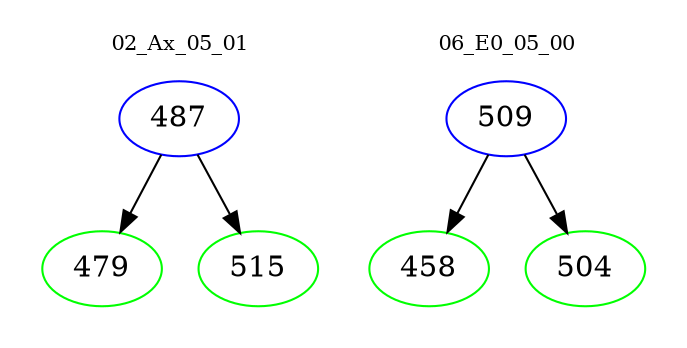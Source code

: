 digraph{
subgraph cluster_0 {
color = white
label = "02_Ax_05_01";
fontsize=10;
T0_487 [label="487", color="blue"]
T0_487 -> T0_479 [color="black"]
T0_479 [label="479", color="green"]
T0_487 -> T0_515 [color="black"]
T0_515 [label="515", color="green"]
}
subgraph cluster_1 {
color = white
label = "06_E0_05_00";
fontsize=10;
T1_509 [label="509", color="blue"]
T1_509 -> T1_458 [color="black"]
T1_458 [label="458", color="green"]
T1_509 -> T1_504 [color="black"]
T1_504 [label="504", color="green"]
}
}
